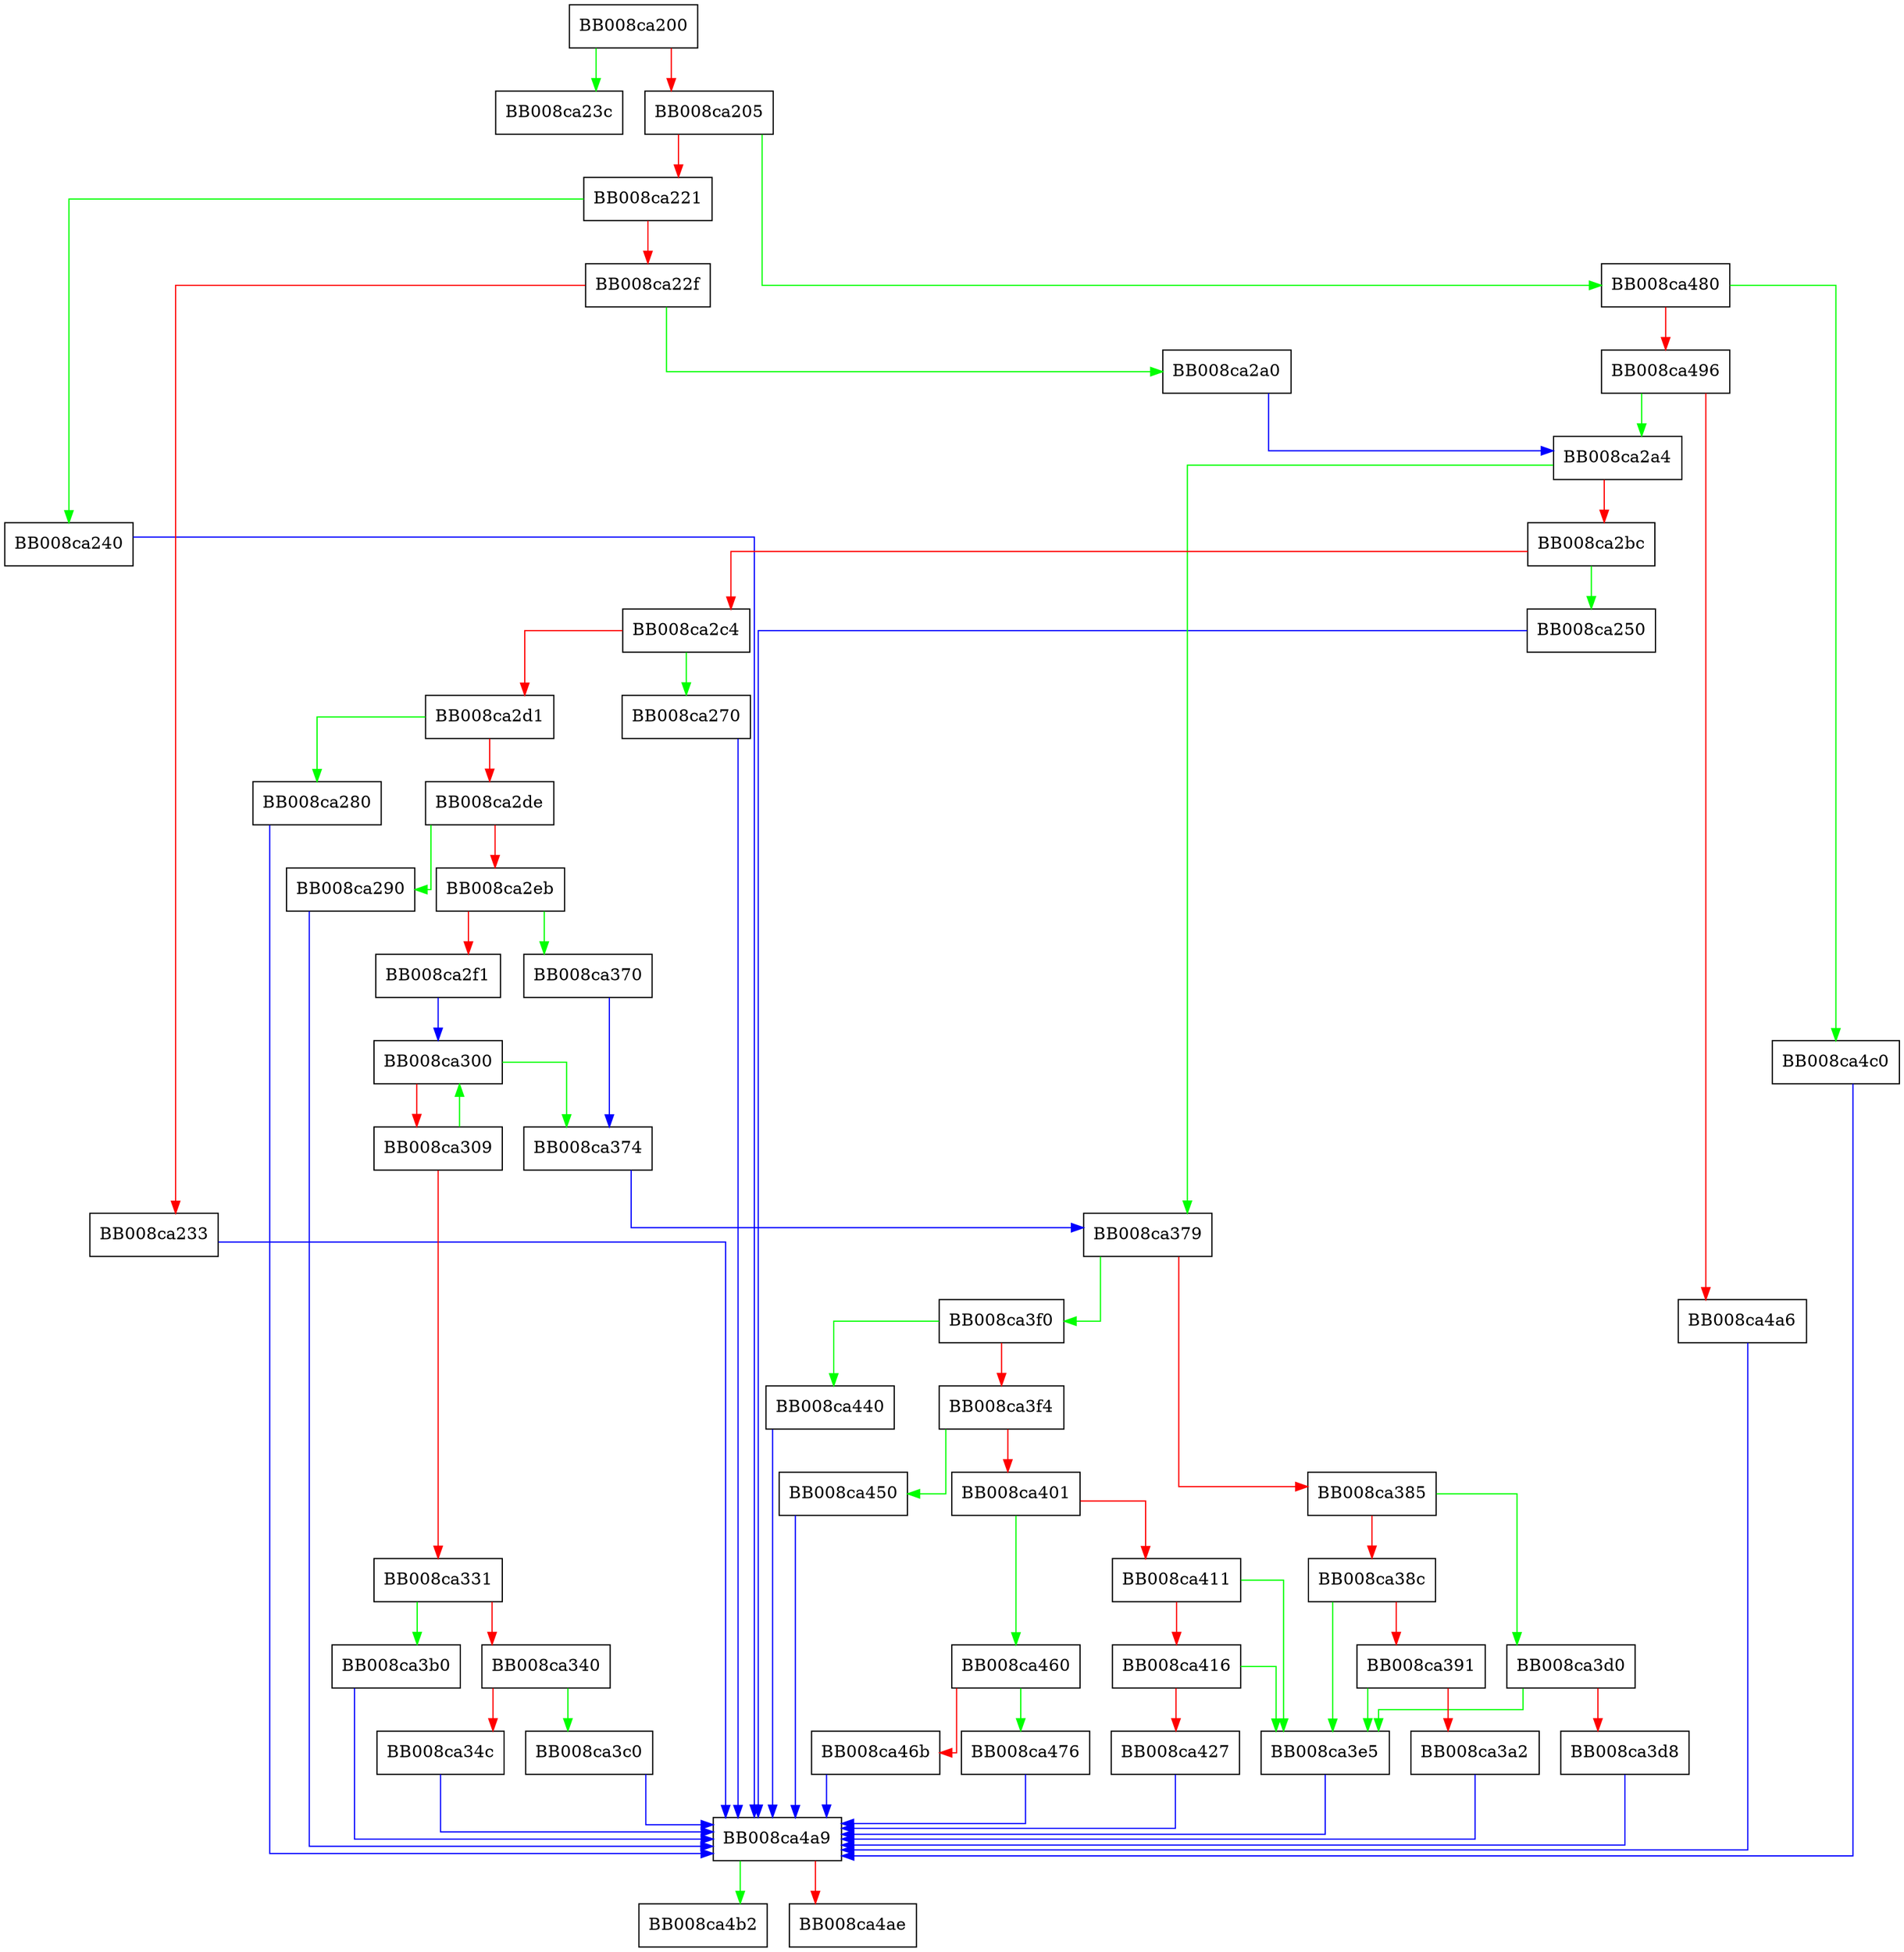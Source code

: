 digraph __strnlen_avx2_rtm {
  node [shape="box"];
  graph [splines=ortho];
  BB008ca200 -> BB008ca23c [color="green"];
  BB008ca200 -> BB008ca205 [color="red"];
  BB008ca205 -> BB008ca480 [color="green"];
  BB008ca205 -> BB008ca221 [color="red"];
  BB008ca221 -> BB008ca240 [color="green"];
  BB008ca221 -> BB008ca22f [color="red"];
  BB008ca22f -> BB008ca2a0 [color="green"];
  BB008ca22f -> BB008ca233 [color="red"];
  BB008ca233 -> BB008ca4a9 [color="blue"];
  BB008ca240 -> BB008ca4a9 [color="blue"];
  BB008ca250 -> BB008ca4a9 [color="blue"];
  BB008ca270 -> BB008ca4a9 [color="blue"];
  BB008ca280 -> BB008ca4a9 [color="blue"];
  BB008ca290 -> BB008ca4a9 [color="blue"];
  BB008ca2a0 -> BB008ca2a4 [color="blue"];
  BB008ca2a4 -> BB008ca379 [color="green"];
  BB008ca2a4 -> BB008ca2bc [color="red"];
  BB008ca2bc -> BB008ca250 [color="green"];
  BB008ca2bc -> BB008ca2c4 [color="red"];
  BB008ca2c4 -> BB008ca270 [color="green"];
  BB008ca2c4 -> BB008ca2d1 [color="red"];
  BB008ca2d1 -> BB008ca280 [color="green"];
  BB008ca2d1 -> BB008ca2de [color="red"];
  BB008ca2de -> BB008ca290 [color="green"];
  BB008ca2de -> BB008ca2eb [color="red"];
  BB008ca2eb -> BB008ca370 [color="green"];
  BB008ca2eb -> BB008ca2f1 [color="red"];
  BB008ca2f1 -> BB008ca300 [color="blue"];
  BB008ca300 -> BB008ca374 [color="green"];
  BB008ca300 -> BB008ca309 [color="red"];
  BB008ca309 -> BB008ca300 [color="green"];
  BB008ca309 -> BB008ca331 [color="red"];
  BB008ca331 -> BB008ca3b0 [color="green"];
  BB008ca331 -> BB008ca340 [color="red"];
  BB008ca340 -> BB008ca3c0 [color="green"];
  BB008ca340 -> BB008ca34c [color="red"];
  BB008ca34c -> BB008ca4a9 [color="blue"];
  BB008ca370 -> BB008ca374 [color="blue"];
  BB008ca374 -> BB008ca379 [color="blue"];
  BB008ca379 -> BB008ca3f0 [color="green"];
  BB008ca379 -> BB008ca385 [color="red"];
  BB008ca385 -> BB008ca3d0 [color="green"];
  BB008ca385 -> BB008ca38c [color="red"];
  BB008ca38c -> BB008ca3e5 [color="green"];
  BB008ca38c -> BB008ca391 [color="red"];
  BB008ca391 -> BB008ca3e5 [color="green"];
  BB008ca391 -> BB008ca3a2 [color="red"];
  BB008ca3a2 -> BB008ca4a9 [color="blue"];
  BB008ca3b0 -> BB008ca4a9 [color="blue"];
  BB008ca3c0 -> BB008ca4a9 [color="blue"];
  BB008ca3d0 -> BB008ca3e5 [color="green"];
  BB008ca3d0 -> BB008ca3d8 [color="red"];
  BB008ca3d8 -> BB008ca4a9 [color="blue"];
  BB008ca3e5 -> BB008ca4a9 [color="blue"];
  BB008ca3f0 -> BB008ca440 [color="green"];
  BB008ca3f0 -> BB008ca3f4 [color="red"];
  BB008ca3f4 -> BB008ca450 [color="green"];
  BB008ca3f4 -> BB008ca401 [color="red"];
  BB008ca401 -> BB008ca460 [color="green"];
  BB008ca401 -> BB008ca411 [color="red"];
  BB008ca411 -> BB008ca3e5 [color="green"];
  BB008ca411 -> BB008ca416 [color="red"];
  BB008ca416 -> BB008ca3e5 [color="green"];
  BB008ca416 -> BB008ca427 [color="red"];
  BB008ca427 -> BB008ca4a9 [color="blue"];
  BB008ca440 -> BB008ca4a9 [color="blue"];
  BB008ca450 -> BB008ca4a9 [color="blue"];
  BB008ca460 -> BB008ca476 [color="green"];
  BB008ca460 -> BB008ca46b [color="red"];
  BB008ca46b -> BB008ca4a9 [color="blue"];
  BB008ca476 -> BB008ca4a9 [color="blue"];
  BB008ca480 -> BB008ca4c0 [color="green"];
  BB008ca480 -> BB008ca496 [color="red"];
  BB008ca496 -> BB008ca2a4 [color="green"];
  BB008ca496 -> BB008ca4a6 [color="red"];
  BB008ca4a6 -> BB008ca4a9 [color="blue"];
  BB008ca4a9 -> BB008ca4b2 [color="green"];
  BB008ca4a9 -> BB008ca4ae [color="red"];
  BB008ca4c0 -> BB008ca4a9 [color="blue"];
}